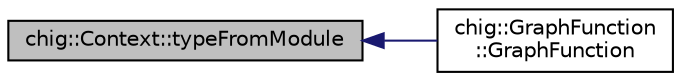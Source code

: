digraph "chig::Context::typeFromModule"
{
 // INTERACTIVE_SVG=YES
  edge [fontname="Helvetica",fontsize="10",labelfontname="Helvetica",labelfontsize="10"];
  node [fontname="Helvetica",fontsize="10",shape=record];
  rankdir="LR";
  Node83 [label="chig::Context::typeFromModule",height=0.2,width=0.4,color="black", fillcolor="grey75", style="filled", fontcolor="black"];
  Node83 -> Node84 [dir="back",color="midnightblue",fontsize="10",style="solid",fontname="Helvetica"];
  Node84 [label="chig::GraphFunction\l::GraphFunction",height=0.2,width=0.4,color="black", fillcolor="white", style="filled",URL="$structchig_1_1GraphFunction.html#ad38700422a7466162b80969280ab5870"];
}
